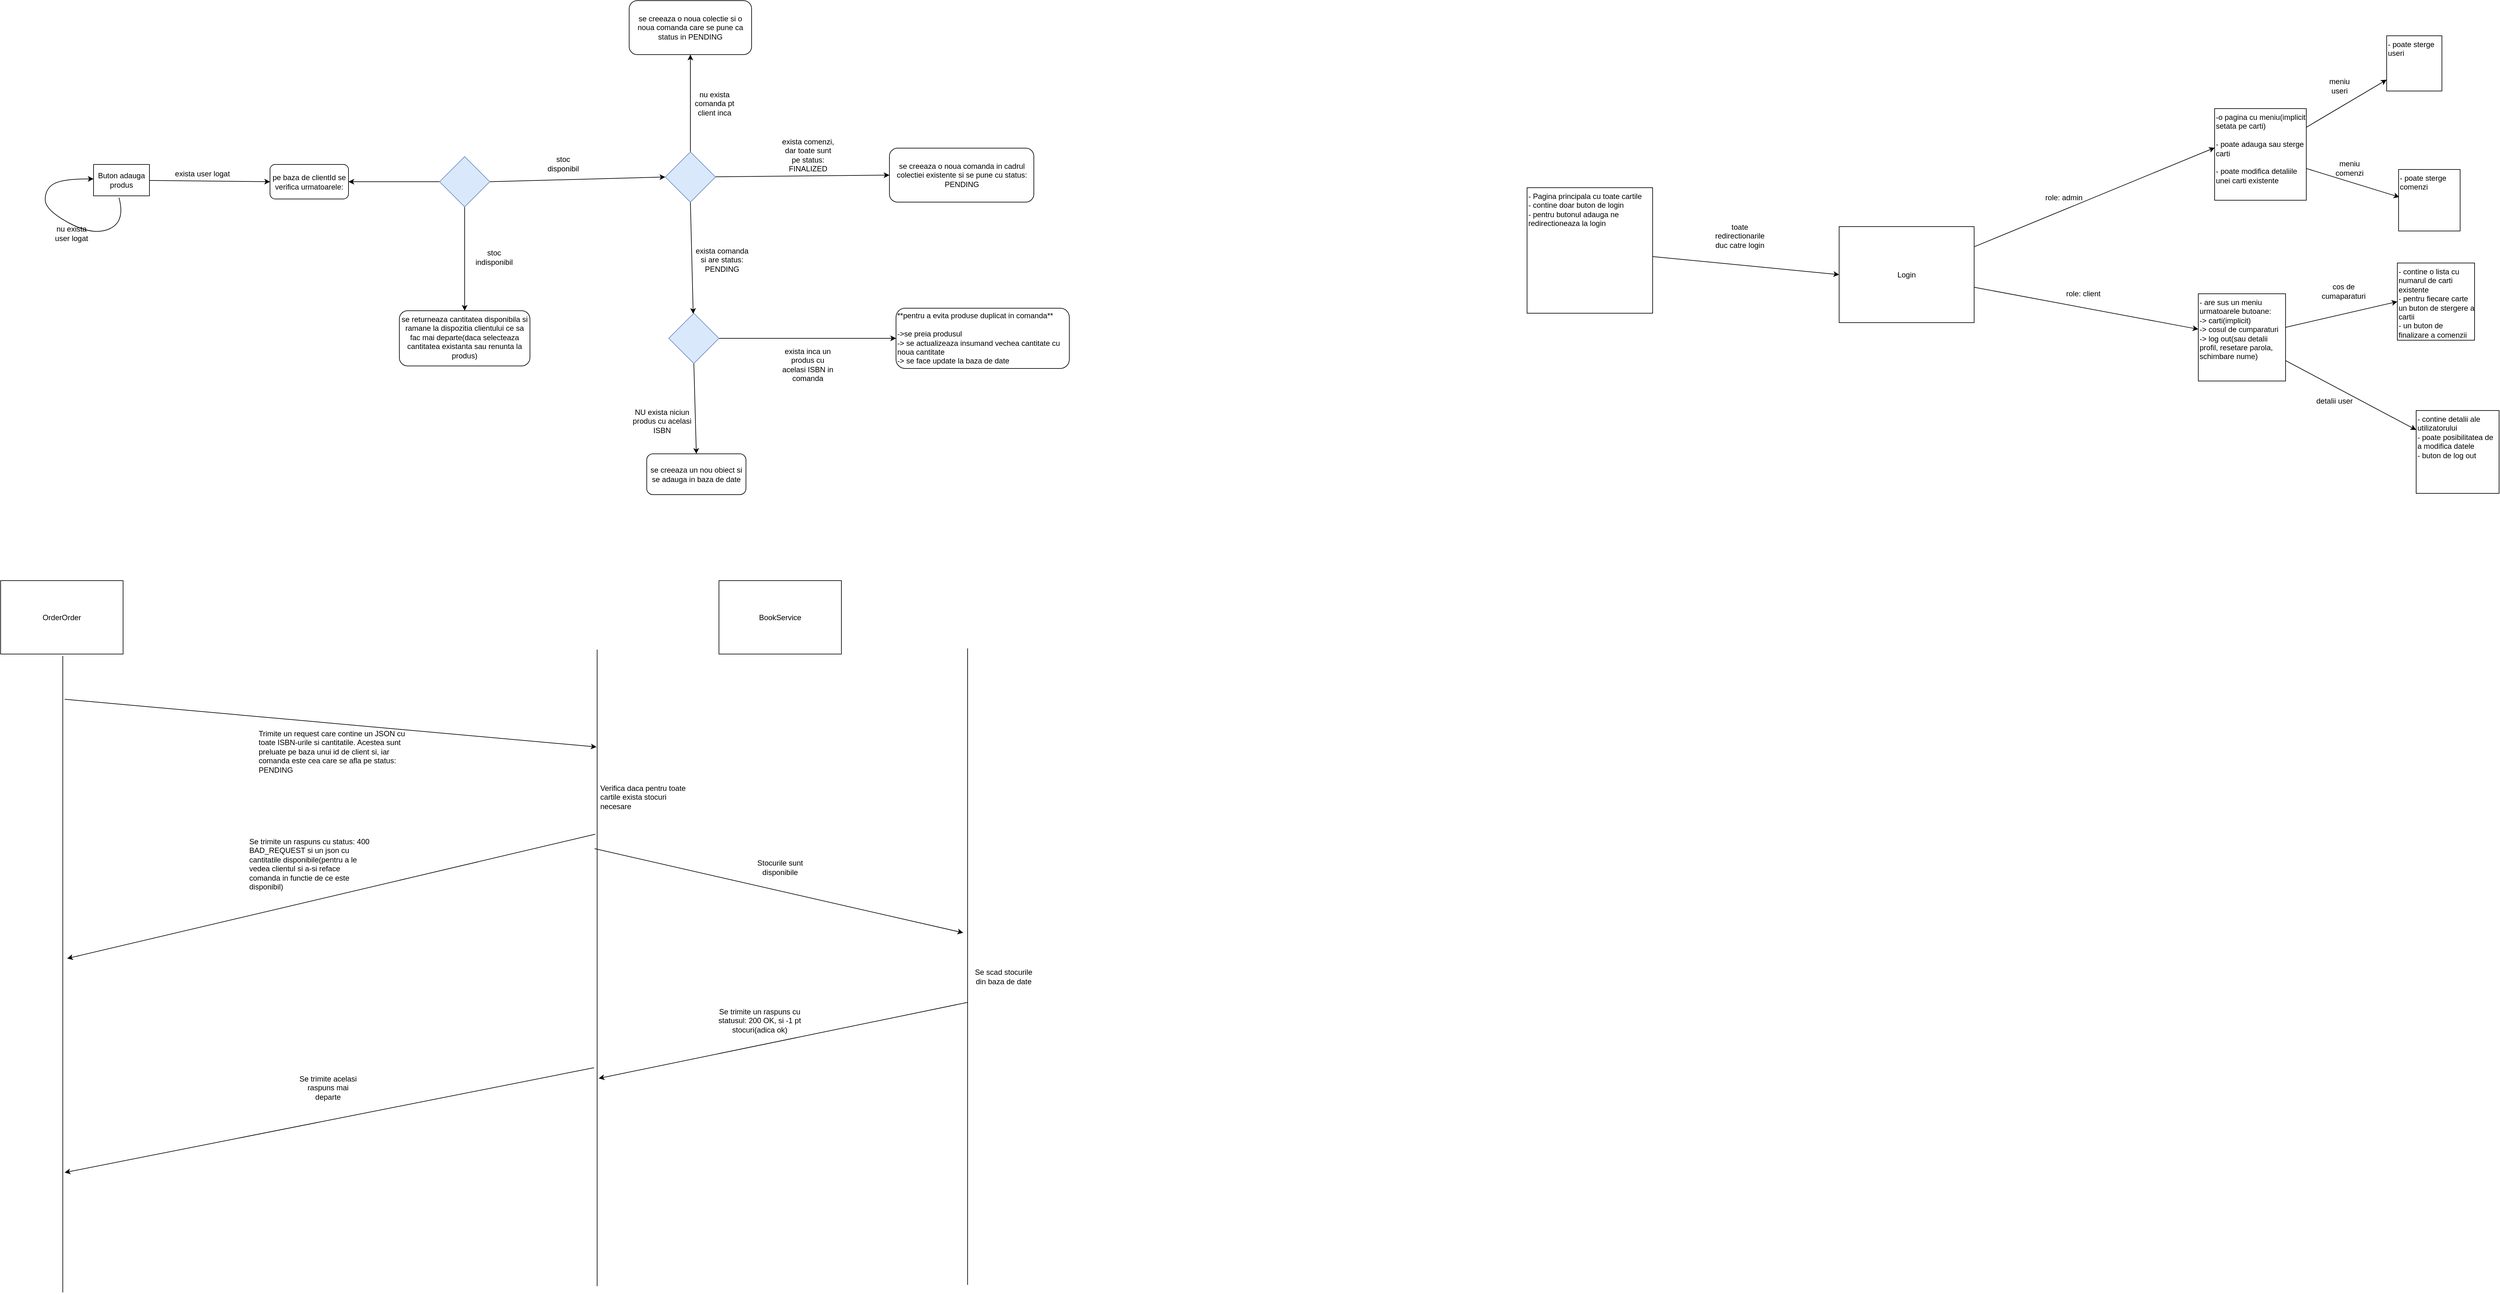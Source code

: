 <mxfile version="16.0.0" type="device"><diagram id="wmoYoaEp9s95ZagGTVgk" name="Page-1"><mxGraphModel dx="2628" dy="2054" grid="0" gridSize="10" guides="1" tooltips="1" connect="1" arrows="1" fold="1" page="1" pageScale="1" pageWidth="850" pageHeight="1100" math="0" shadow="0"><root><mxCell id="0"/><mxCell id="1" parent="0"/><mxCell id="MW5jY_fWh-6K7iJ1F__C-4" value="" style="rounded=0;orthogonalLoop=1;jettySize=auto;html=1;entryX=0;entryY=0.5;entryDx=0;entryDy=0;" parent="1" source="jrxd1O66_ItBSSELH4Bt-1" target="MW5jY_fWh-6K7iJ1F__C-2" edge="1"><mxGeometry relative="1" as="geometry"><mxPoint x="209.5" y="160" as="targetPoint"/></mxGeometry></mxCell><mxCell id="jrxd1O66_ItBSSELH4Bt-1" value="Buton adauga produs" style="rounded=0;whiteSpace=wrap;html=1;fillColor=default;strokeColor=default;fontColor=default;" parent="1" vertex="1"><mxGeometry x="36" y="135" width="89" height="50" as="geometry"/></mxCell><mxCell id="MW5jY_fWh-6K7iJ1F__C-2" value="pe baza de clientId se verifica urmatoarele:" style="rounded=1;whiteSpace=wrap;html=1;" parent="1" vertex="1"><mxGeometry x="317" y="135" width="125" height="55" as="geometry"/></mxCell><mxCell id="MW5jY_fWh-6K7iJ1F__C-5" value="exista user logat" style="text;html=1;strokeColor=none;fillColor=none;align=center;verticalAlign=middle;whiteSpace=wrap;rounded=0;" parent="1" vertex="1"><mxGeometry x="162" y="135" width="95" height="30" as="geometry"/></mxCell><mxCell id="MW5jY_fWh-6K7iJ1F__C-8" value="" style="curved=1;endArrow=classic;html=1;rounded=0;exitX=0.454;exitY=1.054;exitDx=0;exitDy=0;exitPerimeter=0;" parent="1" source="jrxd1O66_ItBSSELH4Bt-1" edge="1"><mxGeometry width="50" height="50" relative="1" as="geometry"><mxPoint x="-14" y="208" as="sourcePoint"/><mxPoint x="36" y="158" as="targetPoint"/><Array as="points"><mxPoint x="87" y="226"/><mxPoint x="36" y="249"/><mxPoint x="-41" y="208"/><mxPoint x="-41" y="174"/><mxPoint x="-14" y="158"/></Array></mxGeometry></mxCell><mxCell id="MW5jY_fWh-6K7iJ1F__C-9" value="nu exista user logat" style="text;html=1;strokeColor=none;fillColor=none;align=center;verticalAlign=middle;whiteSpace=wrap;rounded=0;" parent="1" vertex="1"><mxGeometry x="-29" y="230" width="60" height="30" as="geometry"/></mxCell><mxCell id="MW5jY_fWh-6K7iJ1F__C-10" value="se creeaza o noua colectie si o noua comanda care se pune ca status in PENDING" style="rounded=1;whiteSpace=wrap;html=1;" parent="1" vertex="1"><mxGeometry x="889" y="-126" width="195" height="86" as="geometry"/></mxCell><mxCell id="MW5jY_fWh-6K7iJ1F__C-11" value="" style="endArrow=classic;html=1;rounded=0;entryX=0.5;entryY=1;entryDx=0;entryDy=0;exitX=0.5;exitY=0;exitDx=0;exitDy=0;" parent="1" source="MW5jY_fWh-6K7iJ1F__C-34" target="MW5jY_fWh-6K7iJ1F__C-10" edge="1"><mxGeometry width="50" height="50" relative="1" as="geometry"><mxPoint x="1012.784" y="129.716" as="sourcePoint"/><mxPoint x="848.5" y="108" as="targetPoint"/></mxGeometry></mxCell><mxCell id="MW5jY_fWh-6K7iJ1F__C-12" value="nu exista comanda pt client inca" style="text;html=1;strokeColor=none;fillColor=none;align=center;verticalAlign=middle;whiteSpace=wrap;rounded=0;" parent="1" vertex="1"><mxGeometry x="985.5" y="13" width="78" height="49" as="geometry"/></mxCell><mxCell id="MW5jY_fWh-6K7iJ1F__C-13" value="se creeaza o noua comanda in cadrul colectiei existente si se pune cu status: PENDING" style="rounded=1;whiteSpace=wrap;html=1;labelBackgroundColor=default;" parent="1" vertex="1"><mxGeometry x="1303.5" y="109" width="230" height="86" as="geometry"/></mxCell><mxCell id="MW5jY_fWh-6K7iJ1F__C-22" style="rounded=0;orthogonalLoop=1;jettySize=auto;html=1;entryX=0;entryY=0.5;entryDx=0;entryDy=0;" parent="1" source="MW5jY_fWh-6K7iJ1F__C-34" target="MW5jY_fWh-6K7iJ1F__C-13" edge="1"><mxGeometry relative="1" as="geometry"><mxPoint x="1023.841" y="165.232" as="sourcePoint"/></mxGeometry></mxCell><mxCell id="MW5jY_fWh-6K7iJ1F__C-26" style="edgeStyle=none;rounded=0;orthogonalLoop=1;jettySize=auto;html=1;exitX=0.5;exitY=1;exitDx=0;exitDy=0;" parent="1" source="MW5jY_fWh-6K7iJ1F__C-34" target="MW5jY_fWh-6K7iJ1F__C-36" edge="1"><mxGeometry relative="1" as="geometry"><mxPoint x="1015.59" y="183.168" as="sourcePoint"/><mxPoint x="1207.451" y="338.782" as="targetPoint"/></mxGeometry></mxCell><mxCell id="MW5jY_fWh-6K7iJ1F__C-16" value="" style="endArrow=classic;html=1;rounded=0;entryX=0;entryY=0.5;entryDx=0;entryDy=0;exitX=1;exitY=0.5;exitDx=0;exitDy=0;" parent="1" source="MW5jY_fWh-6K7iJ1F__C-37" target="MW5jY_fWh-6K7iJ1F__C-34" edge="1"><mxGeometry width="50" height="50" relative="1" as="geometry"><mxPoint x="685" y="155" as="sourcePoint"/><mxPoint x="611.64" y="152" as="targetPoint"/></mxGeometry></mxCell><mxCell id="MW5jY_fWh-6K7iJ1F__C-17" value="stoc disponibil" style="text;html=1;strokeColor=none;fillColor=none;align=center;verticalAlign=middle;whiteSpace=wrap;rounded=0;" parent="1" vertex="1"><mxGeometry x="754" y="119" width="60" height="30" as="geometry"/></mxCell><mxCell id="MW5jY_fWh-6K7iJ1F__C-18" value="se returneaza cantitatea disponibila si ramane la dispozitia clientului ce sa fac mai departe(daca selecteaza cantitatea existanta sau renunta la produs)" style="rounded=1;whiteSpace=wrap;html=1;verticalAlign=top;" parent="1" vertex="1"><mxGeometry x="523" y="368" width="208" height="88" as="geometry"/></mxCell><mxCell id="MW5jY_fWh-6K7iJ1F__C-23" value="exista comenzi, dar toate sunt pe status: FINALIZED" style="text;html=1;strokeColor=none;fillColor=none;align=center;verticalAlign=middle;whiteSpace=wrap;rounded=0;" parent="1" vertex="1"><mxGeometry x="1127.5" y="90" width="92" height="59" as="geometry"/></mxCell><mxCell id="MW5jY_fWh-6K7iJ1F__C-29" style="edgeStyle=none;rounded=0;orthogonalLoop=1;jettySize=auto;html=1;exitX=1;exitY=0.5;exitDx=0;exitDy=0;" parent="1" source="MW5jY_fWh-6K7iJ1F__C-36" target="MW5jY_fWh-6K7iJ1F__C-28" edge="1"><mxGeometry relative="1" as="geometry"><mxPoint x="1277.981" y="370.424" as="sourcePoint"/></mxGeometry></mxCell><mxCell id="MW5jY_fWh-6K7iJ1F__C-27" value="exista comanda si are status: PENDING" style="text;html=1;strokeColor=none;fillColor=none;align=center;verticalAlign=middle;whiteSpace=wrap;rounded=0;" parent="1" vertex="1"><mxGeometry x="990" y="255" width="94" height="64" as="geometry"/></mxCell><mxCell id="MW5jY_fWh-6K7iJ1F__C-28" value="**pentru a evita produse duplicat in comanda**&lt;br&gt;&lt;br&gt;-&amp;gt;se preia produsul &lt;br&gt;-&amp;gt; se actualizeaza insumand vechea cantitate cu noua cantitate&amp;nbsp;&lt;br&gt;&lt;div&gt;&lt;span&gt;-&amp;gt; se face update la baza de date&lt;/span&gt;&lt;/div&gt;" style="rounded=1;whiteSpace=wrap;html=1;align=left;" parent="1" vertex="1"><mxGeometry x="1314" y="364" width="276" height="96" as="geometry"/></mxCell><mxCell id="MW5jY_fWh-6K7iJ1F__C-30" value="exista inca un produs cu acelasi ISBN in comanda" style="text;html=1;strokeColor=none;fillColor=none;align=center;verticalAlign=middle;whiteSpace=wrap;rounded=0;" parent="1" vertex="1"><mxGeometry x="1126" y="424" width="95" height="59" as="geometry"/></mxCell><mxCell id="MW5jY_fWh-6K7iJ1F__C-31" value="se creeaza un nou obiect si se adauga in baza de date" style="rounded=1;whiteSpace=wrap;html=1;" parent="1" vertex="1"><mxGeometry x="917" y="596" width="158" height="65" as="geometry"/></mxCell><mxCell id="MW5jY_fWh-6K7iJ1F__C-32" value="" style="endArrow=classic;html=1;rounded=0;exitX=0.5;exitY=1;exitDx=0;exitDy=0;entryX=0.5;entryY=0;entryDx=0;entryDy=0;" parent="1" source="MW5jY_fWh-6K7iJ1F__C-36" target="MW5jY_fWh-6K7iJ1F__C-31" edge="1"><mxGeometry width="50" height="50" relative="1" as="geometry"><mxPoint x="1250.5" y="404" as="sourcePoint"/><mxPoint x="1386.5" y="505" as="targetPoint"/></mxGeometry></mxCell><mxCell id="MW5jY_fWh-6K7iJ1F__C-33" value="NU exista niciun produs cu acelasi ISBN" style="text;html=1;strokeColor=none;fillColor=none;align=center;verticalAlign=middle;whiteSpace=wrap;rounded=0;" parent="1" vertex="1"><mxGeometry x="893" y="514" width="97" height="59" as="geometry"/></mxCell><mxCell id="MW5jY_fWh-6K7iJ1F__C-34" value="" style="rhombus;whiteSpace=wrap;html=1;labelBackgroundColor=#33FF33;fillColor=#dae8fc;strokeColor=#6c8ebf;" parent="1" vertex="1"><mxGeometry x="946.5" y="115" width="80" height="80" as="geometry"/></mxCell><mxCell id="MW5jY_fWh-6K7iJ1F__C-36" value="" style="rhombus;whiteSpace=wrap;html=1;fillColor=#dae8fc;strokeColor=#6c8ebf;" parent="1" vertex="1"><mxGeometry x="952.001" y="372.002" width="80" height="80" as="geometry"/></mxCell><mxCell id="MW5jY_fWh-6K7iJ1F__C-19" value="" style="endArrow=classic;html=1;rounded=0;exitX=0.5;exitY=1;exitDx=0;exitDy=0;" parent="1" source="MW5jY_fWh-6K7iJ1F__C-37" target="MW5jY_fWh-6K7iJ1F__C-18" edge="1"><mxGeometry width="50" height="50" relative="1" as="geometry"><mxPoint x="442" y="231" as="sourcePoint"/><mxPoint x="492" y="181" as="targetPoint"/></mxGeometry></mxCell><mxCell id="MW5jY_fWh-6K7iJ1F__C-20" value="stoc indisponibil" style="text;html=1;strokeColor=none;fillColor=none;align=center;verticalAlign=middle;whiteSpace=wrap;rounded=0;" parent="1" vertex="1"><mxGeometry x="644" y="268" width="60" height="30" as="geometry"/></mxCell><mxCell id="MW5jY_fWh-6K7iJ1F__C-21" style="edgeStyle=orthogonalEdgeStyle;rounded=0;orthogonalLoop=1;jettySize=auto;html=1;exitX=0.5;exitY=1;exitDx=0;exitDy=0;" parent="1" source="MW5jY_fWh-6K7iJ1F__C-20" target="MW5jY_fWh-6K7iJ1F__C-20" edge="1"><mxGeometry relative="1" as="geometry"/></mxCell><mxCell id="MW5jY_fWh-6K7iJ1F__C-38" style="edgeStyle=none;rounded=0;orthogonalLoop=1;jettySize=auto;html=1;entryX=1;entryY=0.5;entryDx=0;entryDy=0;" parent="1" source="MW5jY_fWh-6K7iJ1F__C-37" target="MW5jY_fWh-6K7iJ1F__C-2" edge="1"><mxGeometry relative="1" as="geometry"/></mxCell><mxCell id="MW5jY_fWh-6K7iJ1F__C-37" value="" style="rhombus;whiteSpace=wrap;html=1;fillColor=#dae8fc;strokeColor=#6c8ebf;" parent="1" vertex="1"><mxGeometry x="587" y="122.5" width="80" height="80" as="geometry"/></mxCell><mxCell id="YW5SqsNEreKMMjih3R9O-1" value="" style="endArrow=none;html=1;rounded=0;" parent="1" edge="1"><mxGeometry width="50" height="50" relative="1" as="geometry"><mxPoint x="-13" y="1932" as="sourcePoint"/><mxPoint x="-13" y="918" as="targetPoint"/></mxGeometry></mxCell><mxCell id="YW5SqsNEreKMMjih3R9O-2" value="" style="endArrow=none;html=1;rounded=0;" parent="1" edge="1"><mxGeometry width="50" height="50" relative="1" as="geometry"><mxPoint x="838" y="1922" as="sourcePoint"/><mxPoint x="838" y="908" as="targetPoint"/></mxGeometry></mxCell><mxCell id="YW5SqsNEreKMMjih3R9O-4" value="OrderOrder" style="rounded=0;whiteSpace=wrap;html=1;" parent="1" vertex="1"><mxGeometry x="-112" y="798" width="195" height="117" as="geometry"/></mxCell><mxCell id="YW5SqsNEreKMMjih3R9O-5" value="BookService" style="rounded=0;whiteSpace=wrap;html=1;" parent="1" vertex="1"><mxGeometry x="1032" y="798" width="195" height="117" as="geometry"/></mxCell><mxCell id="YW5SqsNEreKMMjih3R9O-6" value="" style="endArrow=classic;html=1;rounded=0;" parent="1" edge="1"><mxGeometry width="50" height="50" relative="1" as="geometry"><mxPoint x="-10" y="987" as="sourcePoint"/><mxPoint x="837" y="1063" as="targetPoint"/></mxGeometry></mxCell><mxCell id="YW5SqsNEreKMMjih3R9O-7" value="Trimite un request care contine un JSON cu toate ISBN-urile si cantitatile. Acestea sunt preluate pe baza unui id de client si, iar comanda este cea care se afla pe status: PENDING" style="text;html=1;strokeColor=none;fillColor=none;align=left;verticalAlign=top;whiteSpace=wrap;rounded=0;fontStyle=0" parent="1" vertex="1"><mxGeometry x="297" y="1028" width="261" height="81" as="geometry"/></mxCell><mxCell id="YW5SqsNEreKMMjih3R9O-9" value="" style="endArrow=none;html=1;rounded=0;" parent="1" edge="1"><mxGeometry width="50" height="50" relative="1" as="geometry"><mxPoint x="1428" y="1920" as="sourcePoint"/><mxPoint x="1428" y="906" as="targetPoint"/></mxGeometry></mxCell><mxCell id="YW5SqsNEreKMMjih3R9O-10" value="" style="endArrow=classic;html=1;rounded=0;" parent="1" edge="1"><mxGeometry width="50" height="50" relative="1" as="geometry"><mxPoint x="834" y="1225" as="sourcePoint"/><mxPoint x="1421" y="1359" as="targetPoint"/></mxGeometry></mxCell><mxCell id="YW5SqsNEreKMMjih3R9O-12" value="Verifica daca pentru toate cartile exista stocuri necesare" style="text;html=1;strokeColor=none;fillColor=none;align=left;verticalAlign=top;whiteSpace=wrap;rounded=0;" parent="1" vertex="1"><mxGeometry x="840.5" y="1115" width="145" height="52" as="geometry"/></mxCell><mxCell id="YW5SqsNEreKMMjih3R9O-13" value="Stocurile sunt disponibile" style="text;html=1;strokeColor=none;fillColor=none;align=center;verticalAlign=middle;whiteSpace=wrap;rounded=0;" parent="1" vertex="1"><mxGeometry x="1089" y="1230" width="81" height="49" as="geometry"/></mxCell><mxCell id="YW5SqsNEreKMMjih3R9O-14" value="Se scad stocurile din baza de date" style="text;html=1;strokeColor=none;fillColor=none;align=center;verticalAlign=middle;whiteSpace=wrap;rounded=0;" parent="1" vertex="1"><mxGeometry x="1436.5" y="1393" width="97" height="71" as="geometry"/></mxCell><mxCell id="YW5SqsNEreKMMjih3R9O-15" value="" style="endArrow=classic;html=1;rounded=0;" parent="1" edge="1"><mxGeometry width="50" height="50" relative="1" as="geometry"><mxPoint x="1427.5" y="1470" as="sourcePoint"/><mxPoint x="840.5" y="1591" as="targetPoint"/></mxGeometry></mxCell><mxCell id="YW5SqsNEreKMMjih3R9O-16" value="Se trimite un raspuns cu statusul: 200 OK, si -1 pt stocuri(adica ok)" style="text;html=1;strokeColor=none;fillColor=none;align=center;verticalAlign=middle;whiteSpace=wrap;rounded=0;" parent="1" vertex="1"><mxGeometry x="1020" y="1466" width="154" height="66" as="geometry"/></mxCell><mxCell id="YW5SqsNEreKMMjih3R9O-17" value="" style="endArrow=classic;html=1;rounded=0;" parent="1" edge="1"><mxGeometry width="50" height="50" relative="1" as="geometry"><mxPoint x="833" y="1574" as="sourcePoint"/><mxPoint x="-10" y="1741" as="targetPoint"/></mxGeometry></mxCell><mxCell id="YW5SqsNEreKMMjih3R9O-18" value="Se trimite acelasi raspuns mai departe" style="text;html=1;strokeColor=none;fillColor=none;align=center;verticalAlign=middle;whiteSpace=wrap;rounded=0;" parent="1" vertex="1"><mxGeometry x="360" y="1576" width="99" height="60" as="geometry"/></mxCell><mxCell id="YW5SqsNEreKMMjih3R9O-19" value="" style="endArrow=classic;html=1;rounded=0;" parent="1" edge="1"><mxGeometry width="50" height="50" relative="1" as="geometry"><mxPoint x="835" y="1202" as="sourcePoint"/><mxPoint x="-6" y="1400" as="targetPoint"/></mxGeometry></mxCell><mxCell id="YW5SqsNEreKMMjih3R9O-20" value="Se trimite un raspuns cu status: 400 BAD_REQUEST si un json cu cantitatile disponibile(pentru a le vedea clientul si a-si reface comanda in functie de ce este disponibil)" style="text;html=1;strokeColor=none;fillColor=none;align=left;verticalAlign=top;whiteSpace=wrap;rounded=0;" parent="1" vertex="1"><mxGeometry x="281.5" y="1200" width="196" height="95" as="geometry"/></mxCell><mxCell id="aeM69IVkOYLeg83ONYU7-5" style="rounded=0;orthogonalLoop=1;jettySize=auto;html=1;entryX=0.001;entryY=0.427;entryDx=0;entryDy=0;entryPerimeter=0;" edge="1" parent="1" source="aeM69IVkOYLeg83ONYU7-1" target="aeM69IVkOYLeg83ONYU7-3"><mxGeometry relative="1" as="geometry"/></mxCell><mxCell id="aeM69IVkOYLeg83ONYU7-14" style="edgeStyle=none;rounded=0;orthogonalLoop=1;jettySize=auto;html=1;" edge="1" parent="1" source="aeM69IVkOYLeg83ONYU7-1" target="aeM69IVkOYLeg83ONYU7-7"><mxGeometry relative="1" as="geometry"/></mxCell><mxCell id="aeM69IVkOYLeg83ONYU7-1" value="Login" style="rounded=0;whiteSpace=wrap;html=1;" vertex="1" parent="1"><mxGeometry x="2816" y="234" width="215" height="153" as="geometry"/></mxCell><mxCell id="aeM69IVkOYLeg83ONYU7-9" style="edgeStyle=none;rounded=0;orthogonalLoop=1;jettySize=auto;html=1;" edge="1" parent="1" source="aeM69IVkOYLeg83ONYU7-3" target="aeM69IVkOYLeg83ONYU7-8"><mxGeometry relative="1" as="geometry"/></mxCell><mxCell id="aeM69IVkOYLeg83ONYU7-11" style="edgeStyle=none;rounded=0;orthogonalLoop=1;jettySize=auto;html=1;entryX=0.013;entryY=0.449;entryDx=0;entryDy=0;entryPerimeter=0;" edge="1" parent="1" source="aeM69IVkOYLeg83ONYU7-3" target="aeM69IVkOYLeg83ONYU7-10"><mxGeometry relative="1" as="geometry"/></mxCell><mxCell id="aeM69IVkOYLeg83ONYU7-3" value="-o pagina cu meniu(implicit setata pe carti)&lt;br&gt;&lt;br&gt;- poate adauga sau sterge carti&lt;br&gt;&lt;br&gt;- poate modifica detaliile unei carti existente" style="whiteSpace=wrap;html=1;aspect=fixed;verticalAlign=top;align=left;" vertex="1" parent="1"><mxGeometry x="3414" y="46" width="146" height="146" as="geometry"/></mxCell><mxCell id="aeM69IVkOYLeg83ONYU7-6" value="role: admin" style="text;html=1;strokeColor=none;fillColor=none;align=center;verticalAlign=middle;whiteSpace=wrap;rounded=0;" vertex="1" parent="1"><mxGeometry x="3116" y="162" width="116" height="51" as="geometry"/></mxCell><mxCell id="aeM69IVkOYLeg83ONYU7-20" style="edgeStyle=none;rounded=0;orthogonalLoop=1;jettySize=auto;html=1;entryX=0;entryY=0.5;entryDx=0;entryDy=0;" edge="1" parent="1" source="aeM69IVkOYLeg83ONYU7-7" target="aeM69IVkOYLeg83ONYU7-19"><mxGeometry relative="1" as="geometry"/></mxCell><mxCell id="aeM69IVkOYLeg83ONYU7-23" style="edgeStyle=none;rounded=0;orthogonalLoop=1;jettySize=auto;html=1;" edge="1" parent="1" source="aeM69IVkOYLeg83ONYU7-7" target="aeM69IVkOYLeg83ONYU7-22"><mxGeometry relative="1" as="geometry"/></mxCell><mxCell id="aeM69IVkOYLeg83ONYU7-7" value="- are sus un meniu urmatoarele butoane:&lt;br&gt;-&amp;gt; carti(implicit)&amp;nbsp;&lt;br&gt;-&amp;gt; cosul de cumparaturi&lt;br&gt;-&amp;gt; log out(sau detalii profil, resetare parola, schimbare nume)" style="whiteSpace=wrap;html=1;aspect=fixed;align=left;verticalAlign=top;" vertex="1" parent="1"><mxGeometry x="3388" y="341" width="139" height="139" as="geometry"/></mxCell><mxCell id="aeM69IVkOYLeg83ONYU7-8" value="- poate sterge useri" style="whiteSpace=wrap;html=1;aspect=fixed;align=left;horizontal=1;verticalAlign=top;" vertex="1" parent="1"><mxGeometry x="3688" y="-70" width="88" height="88" as="geometry"/></mxCell><mxCell id="aeM69IVkOYLeg83ONYU7-10" value="- poate sterge comenzi" style="whiteSpace=wrap;html=1;aspect=fixed;align=left;verticalAlign=top;" vertex="1" parent="1"><mxGeometry x="3707" y="143" width="98" height="98" as="geometry"/></mxCell><mxCell id="aeM69IVkOYLeg83ONYU7-12" value="meniu useri" style="text;html=1;strokeColor=none;fillColor=none;align=center;verticalAlign=middle;whiteSpace=wrap;rounded=0;" vertex="1" parent="1"><mxGeometry x="3583" y="-5" width="60" height="30" as="geometry"/></mxCell><mxCell id="aeM69IVkOYLeg83ONYU7-13" value="meniu comenzi" style="text;html=1;strokeColor=none;fillColor=none;align=center;verticalAlign=middle;whiteSpace=wrap;rounded=0;" vertex="1" parent="1"><mxGeometry x="3599" y="126" width="60" height="30" as="geometry"/></mxCell><mxCell id="aeM69IVkOYLeg83ONYU7-15" value="role: client&lt;br&gt;" style="text;html=1;strokeColor=none;fillColor=none;align=center;verticalAlign=middle;whiteSpace=wrap;rounded=0;" vertex="1" parent="1"><mxGeometry x="3175" y="326" width="60" height="30" as="geometry"/></mxCell><mxCell id="aeM69IVkOYLeg83ONYU7-17" style="edgeStyle=none;rounded=0;orthogonalLoop=1;jettySize=auto;html=1;entryX=0;entryY=0.5;entryDx=0;entryDy=0;" edge="1" parent="1" source="aeM69IVkOYLeg83ONYU7-16" target="aeM69IVkOYLeg83ONYU7-1"><mxGeometry relative="1" as="geometry"/></mxCell><mxCell id="aeM69IVkOYLeg83ONYU7-16" value="- Pagina principala cu toate cartile&lt;br&gt;- contine doar buton de login&lt;br&gt;- pentru butonul adauga ne redirectioneaza la login" style="whiteSpace=wrap;html=1;aspect=fixed;align=left;verticalAlign=top;" vertex="1" parent="1"><mxGeometry x="2319" y="172" width="200" height="200" as="geometry"/></mxCell><mxCell id="aeM69IVkOYLeg83ONYU7-18" value="toate redirectionarile duc catre login" style="text;html=1;strokeColor=none;fillColor=none;align=center;verticalAlign=middle;whiteSpace=wrap;rounded=0;" vertex="1" parent="1"><mxGeometry x="2614" y="213" width="88" height="72" as="geometry"/></mxCell><mxCell id="aeM69IVkOYLeg83ONYU7-19" value="- contine o lista cu numarul de carti existente&amp;nbsp;&lt;br&gt;- pentru fiecare carte un buton de stergere a cartii&lt;br&gt;- un buton de finalizare a comenzii" style="whiteSpace=wrap;html=1;aspect=fixed;align=left;verticalAlign=top;" vertex="1" parent="1"><mxGeometry x="3705" y="292" width="123" height="123" as="geometry"/></mxCell><mxCell id="aeM69IVkOYLeg83ONYU7-21" value="cos de cumaparaturi" style="text;html=1;strokeColor=none;fillColor=none;align=center;verticalAlign=middle;whiteSpace=wrap;rounded=0;" vertex="1" parent="1"><mxGeometry x="3580" y="314" width="79" height="46" as="geometry"/></mxCell><mxCell id="aeM69IVkOYLeg83ONYU7-22" value="- contine detalii ale utilizatorului&lt;br&gt;- poate posibilitatea de a modifica datele&amp;nbsp;&lt;br&gt;- buton de log out" style="whiteSpace=wrap;html=1;aspect=fixed;align=left;verticalAlign=top;" vertex="1" parent="1"><mxGeometry x="3735" y="527" width="132" height="132" as="geometry"/></mxCell><mxCell id="aeM69IVkOYLeg83ONYU7-24" value="detalii user" style="text;html=1;strokeColor=none;fillColor=none;align=center;verticalAlign=middle;whiteSpace=wrap;rounded=0;" vertex="1" parent="1"><mxGeometry x="3570" y="494" width="70" height="36" as="geometry"/></mxCell></root></mxGraphModel></diagram></mxfile>